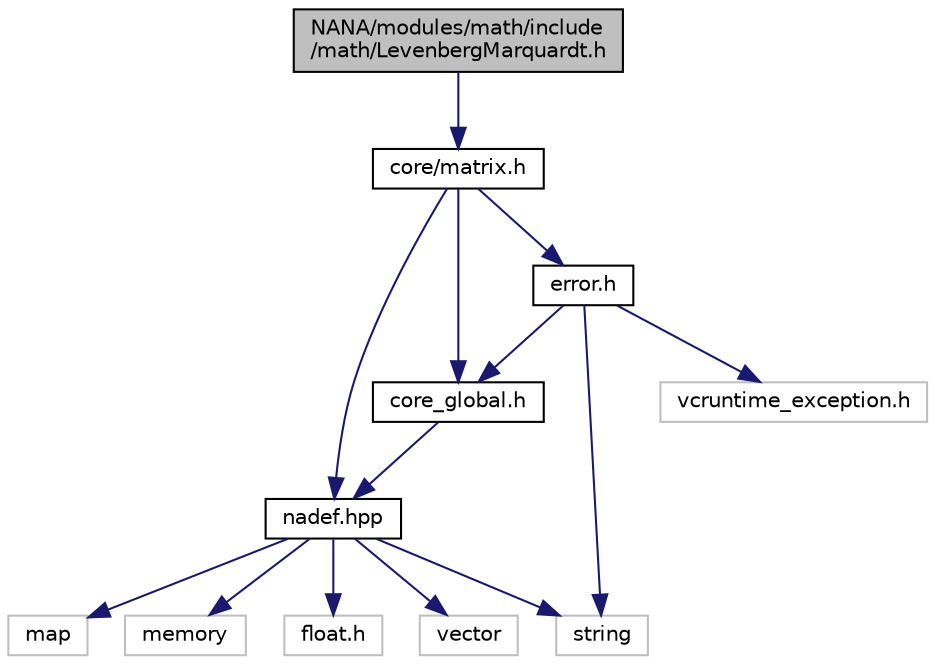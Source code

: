 digraph "NANA/modules/math/include/math/LevenbergMarquardt.h"
{
 // LATEX_PDF_SIZE
  edge [fontname="Helvetica",fontsize="10",labelfontname="Helvetica",labelfontsize="10"];
  node [fontname="Helvetica",fontsize="10",shape=record];
  Node1 [label="NANA/modules/math/include\l/math/LevenbergMarquardt.h",height=0.2,width=0.4,color="black", fillcolor="grey75", style="filled", fontcolor="black",tooltip="实现列文伯格-马夸尔特算法"];
  Node1 -> Node2 [color="midnightblue",fontsize="10",style="solid",fontname="Helvetica"];
  Node2 [label="core/matrix.h",height=0.2,width=0.4,color="black", fillcolor="white", style="filled",URL="$matrix_8h.html",tooltip="1.简单矩阵类Matrix(效率不高，但易于理解，很多时候会触发复制构造函数)，不同于Mat 2.SpareMatrix 稀疏矩阵 3.CMatrix 复数矩阵"];
  Node2 -> Node3 [color="midnightblue",fontsize="10",style="solid",fontname="Helvetica"];
  Node3 [label="core_global.h",height=0.2,width=0.4,color="black", fillcolor="white", style="filled",URL="$core__global_8h.html",tooltip="全局头文件"];
  Node3 -> Node4 [color="midnightblue",fontsize="10",style="solid",fontname="Helvetica"];
  Node4 [label="nadef.hpp",height=0.2,width=0.4,color="black", fillcolor="white", style="filled",URL="$nadef_8hpp.html",tooltip="数值分析所依赖的定义"];
  Node4 -> Node5 [color="midnightblue",fontsize="10",style="solid",fontname="Helvetica"];
  Node5 [label="vector",height=0.2,width=0.4,color="grey75", fillcolor="white", style="filled",tooltip=" "];
  Node4 -> Node6 [color="midnightblue",fontsize="10",style="solid",fontname="Helvetica"];
  Node6 [label="string",height=0.2,width=0.4,color="grey75", fillcolor="white", style="filled",tooltip=" "];
  Node4 -> Node7 [color="midnightblue",fontsize="10",style="solid",fontname="Helvetica"];
  Node7 [label="map",height=0.2,width=0.4,color="grey75", fillcolor="white", style="filled",tooltip=" "];
  Node4 -> Node8 [color="midnightblue",fontsize="10",style="solid",fontname="Helvetica"];
  Node8 [label="memory",height=0.2,width=0.4,color="grey75", fillcolor="white", style="filled",tooltip=" "];
  Node4 -> Node9 [color="midnightblue",fontsize="10",style="solid",fontname="Helvetica"];
  Node9 [label="float.h",height=0.2,width=0.4,color="grey75", fillcolor="white", style="filled",tooltip=" "];
  Node2 -> Node10 [color="midnightblue",fontsize="10",style="solid",fontname="Helvetica"];
  Node10 [label="error.h",height=0.2,width=0.4,color="black", fillcolor="white", style="filled",URL="$error_8h.html",tooltip="用于抛出异常，移植自OpenCV"];
  Node10 -> Node3 [color="midnightblue",fontsize="10",style="solid",fontname="Helvetica"];
  Node10 -> Node11 [color="midnightblue",fontsize="10",style="solid",fontname="Helvetica"];
  Node11 [label="vcruntime_exception.h",height=0.2,width=0.4,color="grey75", fillcolor="white", style="filled",tooltip=" "];
  Node10 -> Node6 [color="midnightblue",fontsize="10",style="solid",fontname="Helvetica"];
  Node2 -> Node4 [color="midnightblue",fontsize="10",style="solid",fontname="Helvetica"];
}
